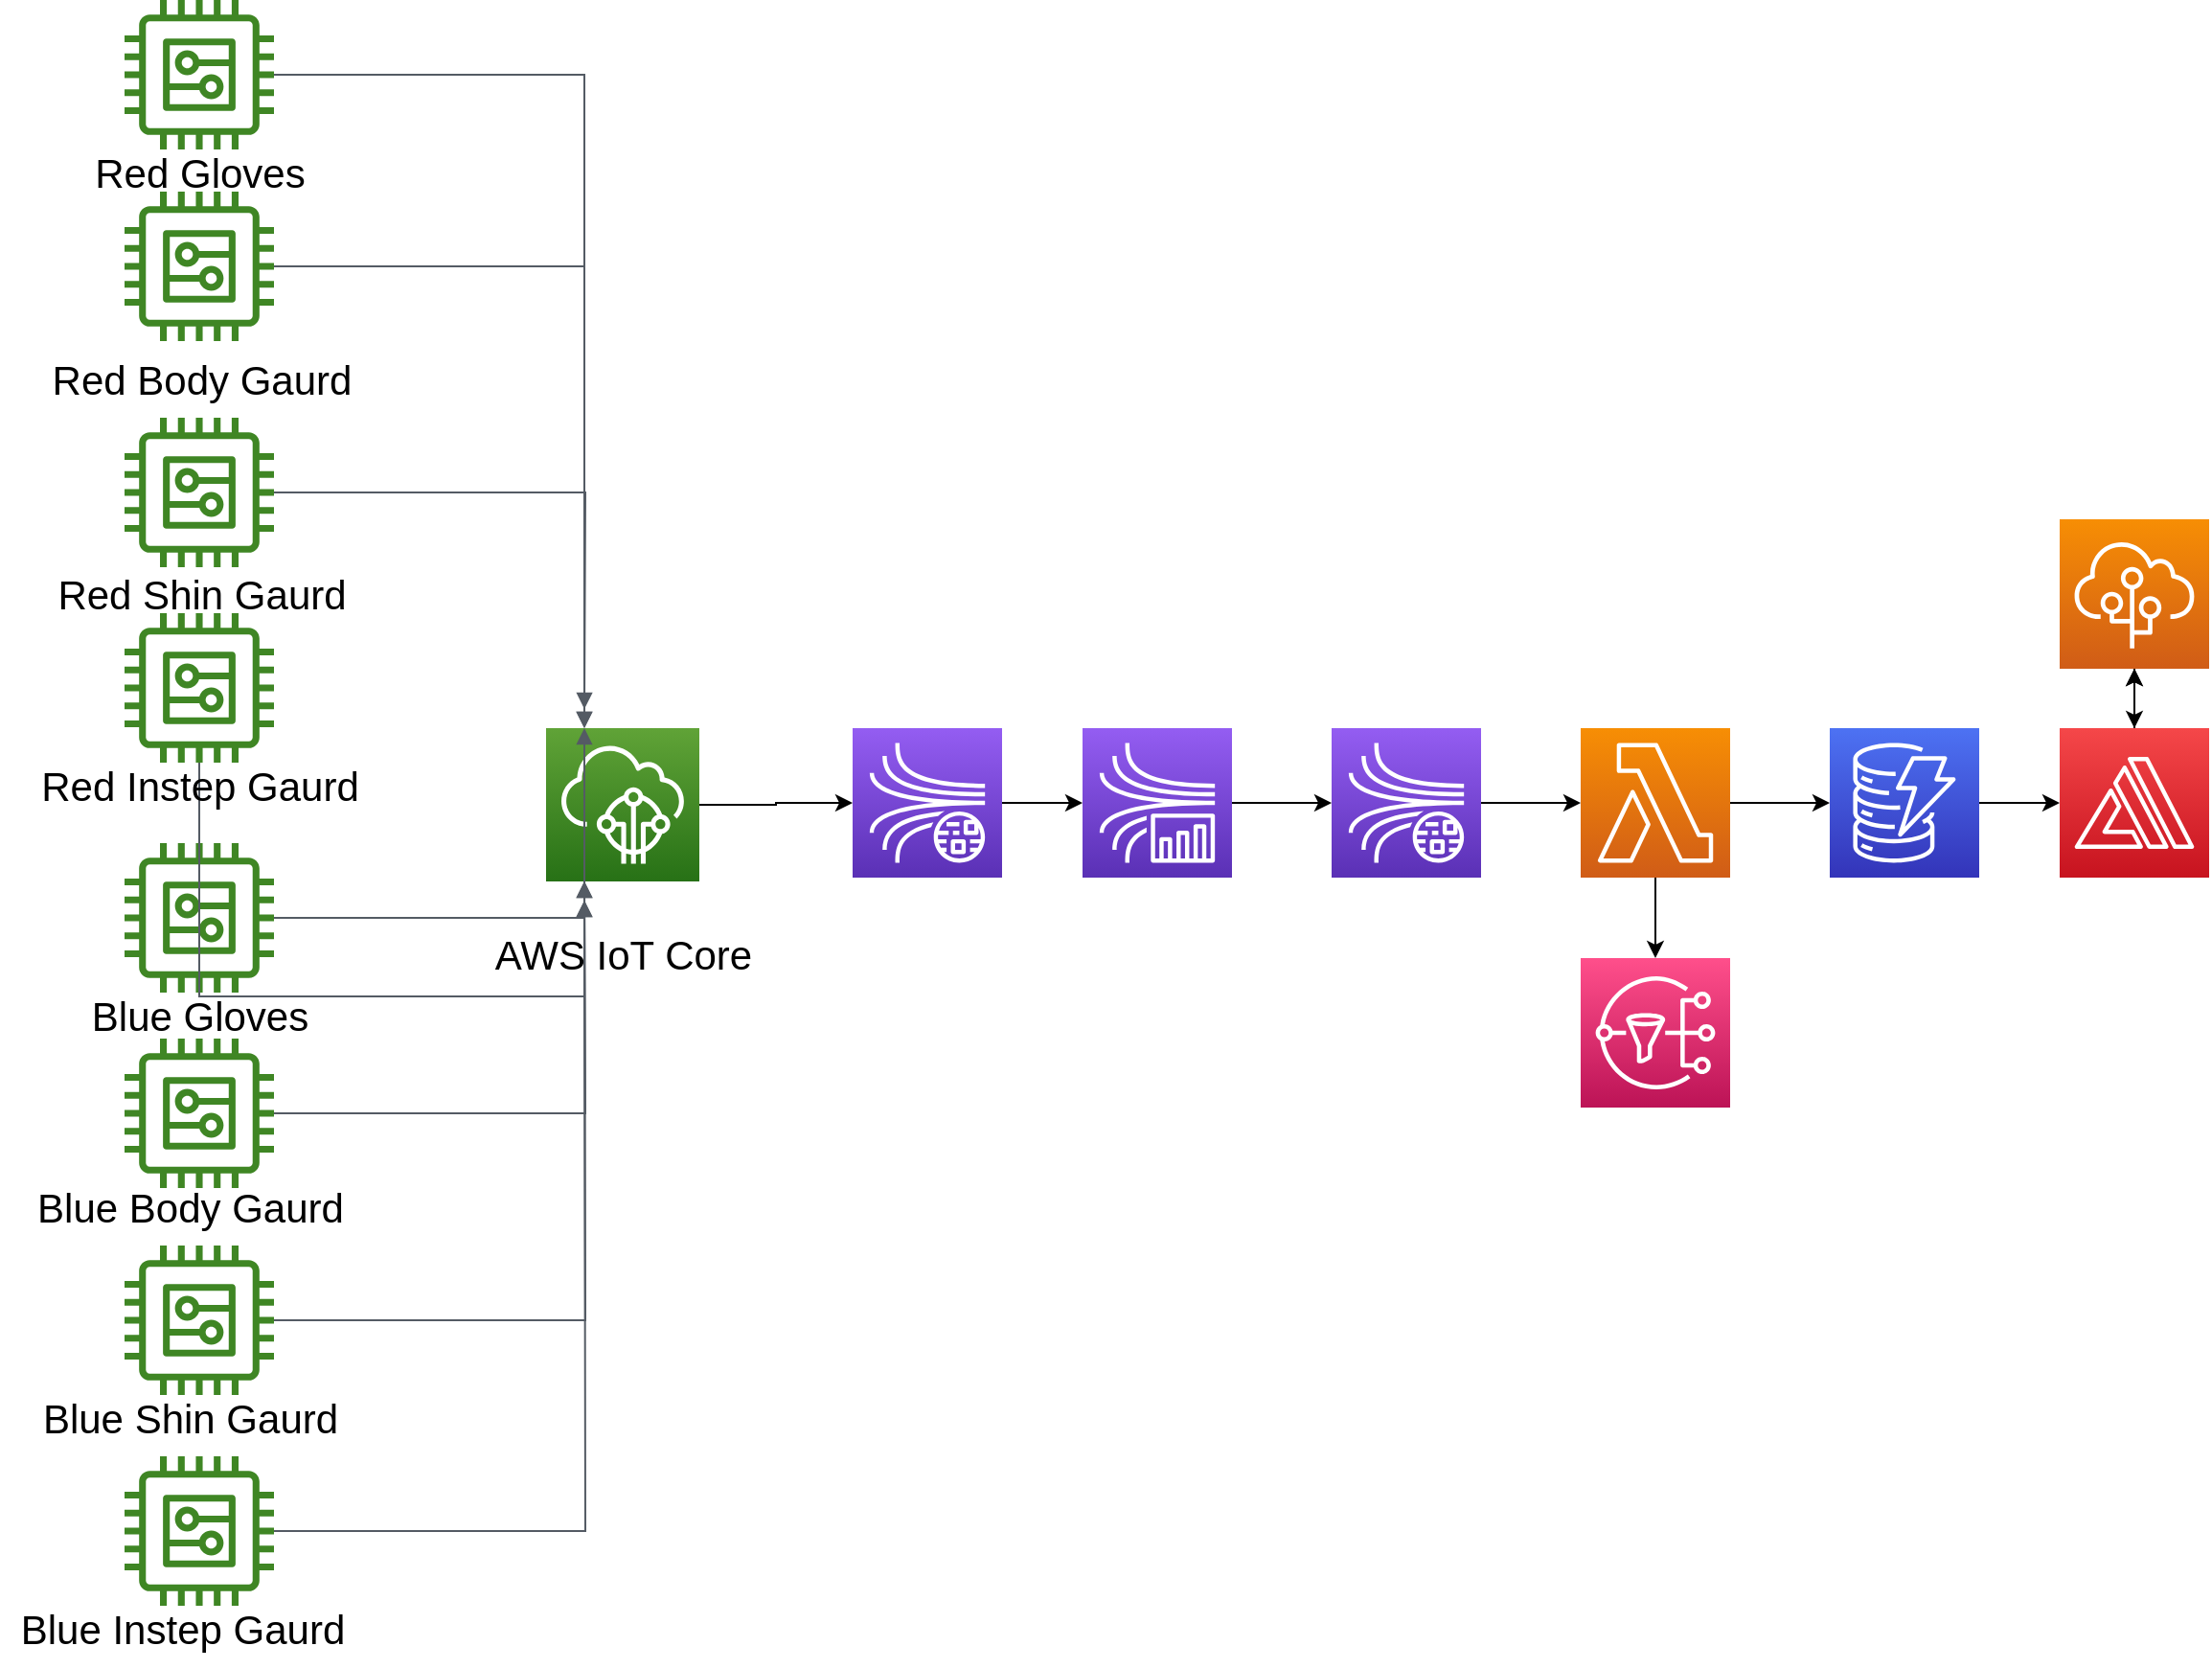 <mxfile version="20.5.1" type="github">
  <diagram id="wx1IlVheqN_Yc7T7VjXb" name="Page-1">
    <mxGraphModel dx="2129" dy="877" grid="1" gridSize="10" guides="1" tooltips="1" connect="1" arrows="1" fold="1" page="1" pageScale="1" pageWidth="850" pageHeight="1100" math="0" shadow="0">
      <root>
        <mxCell id="0" />
        <mxCell id="1" parent="0" />
        <mxCell id="YSvmTBd8HqpxH0-rXXms-2" value="" style="sketch=0;outlineConnect=0;fontColor=#232F3E;gradientColor=none;fillColor=#3F8624;strokeColor=none;dashed=0;verticalLabelPosition=bottom;verticalAlign=top;align=center;html=1;fontSize=12;fontStyle=0;aspect=fixed;pointerEvents=1;shape=mxgraph.aws4.generic;" parent="1" vertex="1">
          <mxGeometry x="50" y="120" width="78" height="78" as="geometry" />
        </mxCell>
        <mxCell id="YSvmTBd8HqpxH0-rXXms-3" value="" style="sketch=0;outlineConnect=0;fontColor=#232F3E;gradientColor=none;fillColor=#3F8624;strokeColor=none;dashed=0;verticalLabelPosition=bottom;verticalAlign=top;align=center;html=1;fontSize=12;fontStyle=0;aspect=fixed;pointerEvents=1;shape=mxgraph.aws4.generic;" parent="1" vertex="1">
          <mxGeometry x="50" y="220" width="78" height="78" as="geometry" />
        </mxCell>
        <mxCell id="YSvmTBd8HqpxH0-rXXms-4" value="" style="sketch=0;outlineConnect=0;fontColor=#232F3E;gradientColor=none;fillColor=#3F8624;strokeColor=none;dashed=0;verticalLabelPosition=bottom;verticalAlign=top;align=center;html=1;fontSize=12;fontStyle=0;aspect=fixed;pointerEvents=1;shape=mxgraph.aws4.generic;" parent="1" vertex="1">
          <mxGeometry x="50" y="338" width="78" height="78" as="geometry" />
        </mxCell>
        <mxCell id="YSvmTBd8HqpxH0-rXXms-5" value="" style="sketch=0;outlineConnect=0;fontColor=#232F3E;gradientColor=none;fillColor=#3F8624;strokeColor=none;dashed=0;verticalLabelPosition=bottom;verticalAlign=top;align=center;html=1;fontSize=12;fontStyle=0;aspect=fixed;pointerEvents=1;shape=mxgraph.aws4.generic;" parent="1" vertex="1">
          <mxGeometry x="50" y="440" width="78" height="78" as="geometry" />
        </mxCell>
        <mxCell id="YSvmTBd8HqpxH0-rXXms-6" value="" style="sketch=0;outlineConnect=0;fontColor=#232F3E;gradientColor=none;fillColor=#3F8624;strokeColor=none;dashed=0;verticalLabelPosition=bottom;verticalAlign=top;align=center;html=1;fontSize=12;fontStyle=0;aspect=fixed;pointerEvents=1;shape=mxgraph.aws4.generic;" parent="1" vertex="1">
          <mxGeometry x="50" y="880" width="78" height="78" as="geometry" />
        </mxCell>
        <mxCell id="YSvmTBd8HqpxH0-rXXms-7" value="" style="sketch=0;outlineConnect=0;fontColor=#232F3E;gradientColor=none;fillColor=#3F8624;strokeColor=none;dashed=0;verticalLabelPosition=bottom;verticalAlign=top;align=center;html=1;fontSize=12;fontStyle=0;aspect=fixed;pointerEvents=1;shape=mxgraph.aws4.generic;" parent="1" vertex="1">
          <mxGeometry x="50" y="770" width="78" height="78" as="geometry" />
        </mxCell>
        <mxCell id="YSvmTBd8HqpxH0-rXXms-8" value="" style="sketch=0;outlineConnect=0;fontColor=#232F3E;gradientColor=none;fillColor=#3F8624;strokeColor=none;dashed=0;verticalLabelPosition=bottom;verticalAlign=top;align=center;html=1;fontSize=12;fontStyle=0;aspect=fixed;pointerEvents=1;shape=mxgraph.aws4.generic;" parent="1" vertex="1">
          <mxGeometry x="50" y="662" width="78" height="78" as="geometry" />
        </mxCell>
        <mxCell id="YSvmTBd8HqpxH0-rXXms-9" value="" style="sketch=0;outlineConnect=0;fontColor=#232F3E;gradientColor=none;fillColor=#3F8624;strokeColor=none;dashed=0;verticalLabelPosition=bottom;verticalAlign=top;align=center;html=1;fontSize=12;fontStyle=0;aspect=fixed;pointerEvents=1;shape=mxgraph.aws4.generic;" parent="1" vertex="1">
          <mxGeometry x="50" y="560" width="78" height="78" as="geometry" />
        </mxCell>
        <mxCell id="xPAiW-a5OEWe1TpXJnVc-40" value="" style="edgeStyle=orthogonalEdgeStyle;rounded=0;orthogonalLoop=1;jettySize=auto;html=1;fontSize=21;" edge="1" parent="1" source="YSvmTBd8HqpxH0-rXXms-10" target="xPAiW-a5OEWe1TpXJnVc-29">
          <mxGeometry relative="1" as="geometry" />
        </mxCell>
        <mxCell id="YSvmTBd8HqpxH0-rXXms-10" value="" style="sketch=0;points=[[0,0,0],[0.25,0,0],[0.5,0,0],[0.75,0,0],[1,0,0],[0,1,0],[0.25,1,0],[0.5,1,0],[0.75,1,0],[1,1,0],[0,0.25,0],[0,0.5,0],[0,0.75,0],[1,0.25,0],[1,0.5,0],[1,0.75,0]];outlineConnect=0;fontColor=#232F3E;gradientColor=#60A337;gradientDirection=north;fillColor=#277116;strokeColor=#ffffff;dashed=0;verticalLabelPosition=bottom;verticalAlign=top;align=center;html=1;fontSize=12;fontStyle=0;aspect=fixed;shape=mxgraph.aws4.resourceIcon;resIcon=mxgraph.aws4.iot_core;" parent="1" vertex="1">
          <mxGeometry x="270" y="500" width="80" height="80" as="geometry" />
        </mxCell>
        <mxCell id="YSvmTBd8HqpxH0-rXXms-17" value="" style="edgeStyle=orthogonalEdgeStyle;html=1;endArrow=block;elbow=vertical;startArrow=none;endFill=1;strokeColor=#545B64;rounded=0;entryX=0.25;entryY=0;entryDx=0;entryDy=0;entryPerimeter=0;" parent="1" source="YSvmTBd8HqpxH0-rXXms-2" target="YSvmTBd8HqpxH0-rXXms-10" edge="1">
          <mxGeometry width="100" relative="1" as="geometry">
            <mxPoint x="470" y="500" as="sourcePoint" />
            <mxPoint x="570" y="500" as="targetPoint" />
          </mxGeometry>
        </mxCell>
        <mxCell id="YSvmTBd8HqpxH0-rXXms-18" value="" style="edgeStyle=orthogonalEdgeStyle;html=1;endArrow=block;elbow=vertical;startArrow=none;endFill=1;strokeColor=#545B64;rounded=0;entryX=0.25;entryY=0;entryDx=0;entryDy=0;entryPerimeter=0;" parent="1" source="YSvmTBd8HqpxH0-rXXms-3" target="YSvmTBd8HqpxH0-rXXms-10" edge="1">
          <mxGeometry width="100" relative="1" as="geometry">
            <mxPoint x="470" y="500" as="sourcePoint" />
            <mxPoint x="570" y="500" as="targetPoint" />
          </mxGeometry>
        </mxCell>
        <mxCell id="YSvmTBd8HqpxH0-rXXms-19" value="" style="edgeStyle=orthogonalEdgeStyle;html=1;endArrow=block;elbow=vertical;startArrow=none;endFill=1;strokeColor=#545B64;rounded=0;" parent="1" source="YSvmTBd8HqpxH0-rXXms-4" edge="1">
          <mxGeometry width="100" relative="1" as="geometry">
            <mxPoint x="470" y="500" as="sourcePoint" />
            <mxPoint x="290" y="490" as="targetPoint" />
          </mxGeometry>
        </mxCell>
        <mxCell id="YSvmTBd8HqpxH0-rXXms-21" value="" style="edgeStyle=orthogonalEdgeStyle;html=1;endArrow=block;elbow=vertical;startArrow=none;endFill=1;strokeColor=#545B64;rounded=0;entryX=0.25;entryY=0;entryDx=0;entryDy=0;entryPerimeter=0;" parent="1" source="YSvmTBd8HqpxH0-rXXms-5" target="YSvmTBd8HqpxH0-rXXms-10" edge="1">
          <mxGeometry width="100" relative="1" as="geometry">
            <mxPoint x="148" y="229.0" as="sourcePoint" />
            <mxPoint x="260" y="510" as="targetPoint" />
            <Array as="points">
              <mxPoint x="89" y="640" />
              <mxPoint x="290" y="640" />
            </Array>
          </mxGeometry>
        </mxCell>
        <mxCell id="YSvmTBd8HqpxH0-rXXms-22" value="" style="edgeStyle=orthogonalEdgeStyle;html=1;endArrow=block;elbow=vertical;startArrow=none;endFill=1;strokeColor=#545B64;rounded=0;entryX=0.25;entryY=1;entryDx=0;entryDy=0;entryPerimeter=0;" parent="1" source="YSvmTBd8HqpxH0-rXXms-9" target="YSvmTBd8HqpxH0-rXXms-10" edge="1">
          <mxGeometry width="100" relative="1" as="geometry">
            <mxPoint x="158" y="239.0" as="sourcePoint" />
            <mxPoint x="270" y="520" as="targetPoint" />
          </mxGeometry>
        </mxCell>
        <mxCell id="YSvmTBd8HqpxH0-rXXms-24" value="" style="edgeStyle=orthogonalEdgeStyle;html=1;endArrow=block;elbow=vertical;startArrow=none;endFill=1;strokeColor=#545B64;rounded=0;" parent="1" source="YSvmTBd8HqpxH0-rXXms-8" edge="1">
          <mxGeometry width="100" relative="1" as="geometry">
            <mxPoint x="178" y="259.0" as="sourcePoint" />
            <mxPoint x="290" y="580" as="targetPoint" />
          </mxGeometry>
        </mxCell>
        <mxCell id="YSvmTBd8HqpxH0-rXXms-25" value="" style="edgeStyle=orthogonalEdgeStyle;html=1;endArrow=block;elbow=vertical;startArrow=none;endFill=1;strokeColor=#545B64;rounded=0;" parent="1" source="YSvmTBd8HqpxH0-rXXms-7" edge="1">
          <mxGeometry width="100" relative="1" as="geometry">
            <mxPoint x="188" y="269.0" as="sourcePoint" />
            <mxPoint x="290" y="590" as="targetPoint" />
          </mxGeometry>
        </mxCell>
        <mxCell id="YSvmTBd8HqpxH0-rXXms-26" value="" style="edgeStyle=orthogonalEdgeStyle;html=1;endArrow=block;elbow=vertical;startArrow=none;endFill=1;strokeColor=#545B64;rounded=0;" parent="1" source="YSvmTBd8HqpxH0-rXXms-6" edge="1">
          <mxGeometry width="100" relative="1" as="geometry">
            <mxPoint x="198" y="279.0" as="sourcePoint" />
            <mxPoint x="290" y="590" as="targetPoint" />
          </mxGeometry>
        </mxCell>
        <mxCell id="YSvmTBd8HqpxH0-rXXms-27" value="Red Gloves" style="text;html=1;align=center;verticalAlign=middle;resizable=0;points=[];autosize=1;strokeColor=none;fillColor=none;fontSize=21;" parent="1" vertex="1">
          <mxGeometry x="24" y="190" width="130" height="40" as="geometry" />
        </mxCell>
        <mxCell id="YSvmTBd8HqpxH0-rXXms-29" value="Red Body Gaurd" style="text;html=1;align=center;verticalAlign=middle;resizable=0;points=[];autosize=1;strokeColor=none;fillColor=none;fontSize=21;" parent="1" vertex="1">
          <mxGeometry y="298" width="180" height="40" as="geometry" />
        </mxCell>
        <mxCell id="YSvmTBd8HqpxH0-rXXms-30" value="Red Shin Gaurd" style="text;html=1;align=center;verticalAlign=middle;resizable=0;points=[];autosize=1;strokeColor=none;fillColor=none;fontSize=21;" parent="1" vertex="1">
          <mxGeometry x="5" y="410" width="170" height="40" as="geometry" />
        </mxCell>
        <mxCell id="YSvmTBd8HqpxH0-rXXms-31" value="Red Instep Gaurd" style="text;html=1;align=center;verticalAlign=middle;resizable=0;points=[];autosize=1;strokeColor=none;fillColor=none;fontSize=21;" parent="1" vertex="1">
          <mxGeometry x="-6" y="510" width="190" height="40" as="geometry" />
        </mxCell>
        <mxCell id="YSvmTBd8HqpxH0-rXXms-32" value="Blue Gloves" style="text;html=1;align=center;verticalAlign=middle;resizable=0;points=[];autosize=1;strokeColor=none;fillColor=none;fontSize=21;" parent="1" vertex="1">
          <mxGeometry x="19" y="630" width="140" height="40" as="geometry" />
        </mxCell>
        <mxCell id="YSvmTBd8HqpxH0-rXXms-33" value="Blue Body Gaurd" style="text;html=1;align=center;verticalAlign=middle;resizable=0;points=[];autosize=1;strokeColor=none;fillColor=none;fontSize=21;" parent="1" vertex="1">
          <mxGeometry x="-6" y="730" width="180" height="40" as="geometry" />
        </mxCell>
        <mxCell id="YSvmTBd8HqpxH0-rXXms-34" value="Blue Shin Gaurd" style="text;html=1;align=center;verticalAlign=middle;resizable=0;points=[];autosize=1;strokeColor=none;fillColor=none;fontSize=21;" parent="1" vertex="1">
          <mxGeometry x="-6" y="840" width="180" height="40" as="geometry" />
        </mxCell>
        <mxCell id="YSvmTBd8HqpxH0-rXXms-35" value="Blue Instep Gaurd" style="text;html=1;align=center;verticalAlign=middle;resizable=0;points=[];autosize=1;strokeColor=none;fillColor=none;fontSize=21;" parent="1" vertex="1">
          <mxGeometry x="-15" y="950" width="190" height="40" as="geometry" />
        </mxCell>
        <mxCell id="YSvmTBd8HqpxH0-rXXms-36" value="AWS IoT Core" style="text;html=1;align=center;verticalAlign=middle;resizable=0;points=[];autosize=1;strokeColor=none;fillColor=none;fontSize=21;" parent="1" vertex="1">
          <mxGeometry x="230" y="598" width="160" height="40" as="geometry" />
        </mxCell>
        <mxCell id="xPAiW-a5OEWe1TpXJnVc-42" value="" style="edgeStyle=orthogonalEdgeStyle;rounded=0;orthogonalLoop=1;jettySize=auto;html=1;fontSize=21;" edge="1" parent="1" source="xPAiW-a5OEWe1TpXJnVc-28" target="xPAiW-a5OEWe1TpXJnVc-31">
          <mxGeometry relative="1" as="geometry" />
        </mxCell>
        <mxCell id="xPAiW-a5OEWe1TpXJnVc-28" value="" style="sketch=0;points=[[0,0,0],[0.25,0,0],[0.5,0,0],[0.75,0,0],[1,0,0],[0,1,0],[0.25,1,0],[0.5,1,0],[0.75,1,0],[1,1,0],[0,0.25,0],[0,0.5,0],[0,0.75,0],[1,0.25,0],[1,0.5,0],[1,0.75,0]];outlineConnect=0;fontColor=#232F3E;gradientColor=#945DF2;gradientDirection=north;fillColor=#5A30B5;strokeColor=#ffffff;dashed=0;verticalLabelPosition=bottom;verticalAlign=top;align=center;html=1;fontSize=12;fontStyle=0;aspect=fixed;shape=mxgraph.aws4.resourceIcon;resIcon=mxgraph.aws4.kinesis_data_analytics;" vertex="1" parent="1">
          <mxGeometry x="550" y="500" width="78" height="78" as="geometry" />
        </mxCell>
        <mxCell id="xPAiW-a5OEWe1TpXJnVc-41" value="" style="edgeStyle=orthogonalEdgeStyle;rounded=0;orthogonalLoop=1;jettySize=auto;html=1;fontSize=21;" edge="1" parent="1" source="xPAiW-a5OEWe1TpXJnVc-29" target="xPAiW-a5OEWe1TpXJnVc-28">
          <mxGeometry relative="1" as="geometry" />
        </mxCell>
        <mxCell id="xPAiW-a5OEWe1TpXJnVc-29" value="" style="sketch=0;points=[[0,0,0],[0.25,0,0],[0.5,0,0],[0.75,0,0],[1,0,0],[0,1,0],[0.25,1,0],[0.5,1,0],[0.75,1,0],[1,1,0],[0,0.25,0],[0,0.5,0],[0,0.75,0],[1,0.25,0],[1,0.5,0],[1,0.75,0]];outlineConnect=0;fontColor=#232F3E;gradientColor=#945DF2;gradientDirection=north;fillColor=#5A30B5;strokeColor=#ffffff;dashed=0;verticalLabelPosition=bottom;verticalAlign=top;align=center;html=1;fontSize=12;fontStyle=0;aspect=fixed;shape=mxgraph.aws4.resourceIcon;resIcon=mxgraph.aws4.kinesis_data_streams;" vertex="1" parent="1">
          <mxGeometry x="430" y="500" width="78" height="78" as="geometry" />
        </mxCell>
        <mxCell id="xPAiW-a5OEWe1TpXJnVc-43" value="" style="edgeStyle=orthogonalEdgeStyle;rounded=0;orthogonalLoop=1;jettySize=auto;html=1;fontSize=21;" edge="1" parent="1" source="xPAiW-a5OEWe1TpXJnVc-31" target="xPAiW-a5OEWe1TpXJnVc-35">
          <mxGeometry relative="1" as="geometry" />
        </mxCell>
        <mxCell id="xPAiW-a5OEWe1TpXJnVc-31" value="" style="sketch=0;points=[[0,0,0],[0.25,0,0],[0.5,0,0],[0.75,0,0],[1,0,0],[0,1,0],[0.25,1,0],[0.5,1,0],[0.75,1,0],[1,1,0],[0,0.25,0],[0,0.5,0],[0,0.75,0],[1,0.25,0],[1,0.5,0],[1,0.75,0]];outlineConnect=0;fontColor=#232F3E;gradientColor=#945DF2;gradientDirection=north;fillColor=#5A30B5;strokeColor=#ffffff;dashed=0;verticalLabelPosition=bottom;verticalAlign=top;align=center;html=1;fontSize=12;fontStyle=0;aspect=fixed;shape=mxgraph.aws4.resourceIcon;resIcon=mxgraph.aws4.kinesis_data_streams;" vertex="1" parent="1">
          <mxGeometry x="680" y="500" width="78" height="78" as="geometry" />
        </mxCell>
        <mxCell id="xPAiW-a5OEWe1TpXJnVc-44" value="" style="edgeStyle=orthogonalEdgeStyle;rounded=0;orthogonalLoop=1;jettySize=auto;html=1;fontSize=21;" edge="1" parent="1" source="xPAiW-a5OEWe1TpXJnVc-35" target="xPAiW-a5OEWe1TpXJnVc-38">
          <mxGeometry relative="1" as="geometry" />
        </mxCell>
        <mxCell id="xPAiW-a5OEWe1TpXJnVc-45" value="" style="edgeStyle=orthogonalEdgeStyle;rounded=0;orthogonalLoop=1;jettySize=auto;html=1;fontSize=21;" edge="1" parent="1" source="xPAiW-a5OEWe1TpXJnVc-35" target="xPAiW-a5OEWe1TpXJnVc-36">
          <mxGeometry relative="1" as="geometry" />
        </mxCell>
        <mxCell id="xPAiW-a5OEWe1TpXJnVc-35" value="" style="sketch=0;points=[[0,0,0],[0.25,0,0],[0.5,0,0],[0.75,0,0],[1,0,0],[0,1,0],[0.25,1,0],[0.5,1,0],[0.75,1,0],[1,1,0],[0,0.25,0],[0,0.5,0],[0,0.75,0],[1,0.25,0],[1,0.5,0],[1,0.75,0]];outlineConnect=0;fontColor=#232F3E;gradientColor=#F78E04;gradientDirection=north;fillColor=#D05C17;strokeColor=#ffffff;dashed=0;verticalLabelPosition=bottom;verticalAlign=top;align=center;html=1;fontSize=12;fontStyle=0;aspect=fixed;shape=mxgraph.aws4.resourceIcon;resIcon=mxgraph.aws4.lambda;" vertex="1" parent="1">
          <mxGeometry x="810" y="500" width="78" height="78" as="geometry" />
        </mxCell>
        <mxCell id="xPAiW-a5OEWe1TpXJnVc-46" value="" style="edgeStyle=orthogonalEdgeStyle;rounded=0;orthogonalLoop=1;jettySize=auto;html=1;fontSize=21;" edge="1" parent="1" source="xPAiW-a5OEWe1TpXJnVc-36" target="xPAiW-a5OEWe1TpXJnVc-37">
          <mxGeometry relative="1" as="geometry" />
        </mxCell>
        <mxCell id="xPAiW-a5OEWe1TpXJnVc-36" value="" style="sketch=0;points=[[0,0,0],[0.25,0,0],[0.5,0,0],[0.75,0,0],[1,0,0],[0,1,0],[0.25,1,0],[0.5,1,0],[0.75,1,0],[1,1,0],[0,0.25,0],[0,0.5,0],[0,0.75,0],[1,0.25,0],[1,0.5,0],[1,0.75,0]];outlineConnect=0;fontColor=#232F3E;gradientColor=#4D72F3;gradientDirection=north;fillColor=#3334B9;strokeColor=#ffffff;dashed=0;verticalLabelPosition=bottom;verticalAlign=top;align=center;html=1;fontSize=12;fontStyle=0;aspect=fixed;shape=mxgraph.aws4.resourceIcon;resIcon=mxgraph.aws4.dynamodb;" vertex="1" parent="1">
          <mxGeometry x="940" y="500" width="78" height="78" as="geometry" />
        </mxCell>
        <mxCell id="xPAiW-a5OEWe1TpXJnVc-47" value="" style="edgeStyle=orthogonalEdgeStyle;rounded=0;orthogonalLoop=1;jettySize=auto;html=1;fontSize=21;" edge="1" parent="1" source="xPAiW-a5OEWe1TpXJnVc-37" target="xPAiW-a5OEWe1TpXJnVc-39">
          <mxGeometry relative="1" as="geometry" />
        </mxCell>
        <mxCell id="xPAiW-a5OEWe1TpXJnVc-49" value="" style="edgeStyle=orthogonalEdgeStyle;rounded=0;orthogonalLoop=1;jettySize=auto;html=1;fontSize=21;" edge="1" parent="1" source="xPAiW-a5OEWe1TpXJnVc-37" target="xPAiW-a5OEWe1TpXJnVc-39">
          <mxGeometry relative="1" as="geometry" />
        </mxCell>
        <mxCell id="xPAiW-a5OEWe1TpXJnVc-37" value="" style="sketch=0;points=[[0,0,0],[0.25,0,0],[0.5,0,0],[0.75,0,0],[1,0,0],[0,1,0],[0.25,1,0],[0.5,1,0],[0.75,1,0],[1,1,0],[0,0.25,0],[0,0.5,0],[0,0.75,0],[1,0.25,0],[1,0.5,0],[1,0.75,0]];outlineConnect=0;fontColor=#232F3E;gradientColor=#F54749;gradientDirection=north;fillColor=#C7131F;strokeColor=#ffffff;dashed=0;verticalLabelPosition=bottom;verticalAlign=top;align=center;html=1;fontSize=12;fontStyle=0;aspect=fixed;shape=mxgraph.aws4.resourceIcon;resIcon=mxgraph.aws4.amplify;" vertex="1" parent="1">
          <mxGeometry x="1060" y="500" width="78" height="78" as="geometry" />
        </mxCell>
        <mxCell id="xPAiW-a5OEWe1TpXJnVc-38" value="" style="sketch=0;points=[[0,0,0],[0.25,0,0],[0.5,0,0],[0.75,0,0],[1,0,0],[0,1,0],[0.25,1,0],[0.5,1,0],[0.75,1,0],[1,1,0],[0,0.25,0],[0,0.5,0],[0,0.75,0],[1,0.25,0],[1,0.5,0],[1,0.75,0]];outlineConnect=0;fontColor=#232F3E;gradientColor=#FF4F8B;gradientDirection=north;fillColor=#BC1356;strokeColor=#ffffff;dashed=0;verticalLabelPosition=bottom;verticalAlign=top;align=center;html=1;fontSize=12;fontStyle=0;aspect=fixed;shape=mxgraph.aws4.resourceIcon;resIcon=mxgraph.aws4.sns;" vertex="1" parent="1">
          <mxGeometry x="810" y="620" width="78" height="78" as="geometry" />
        </mxCell>
        <mxCell id="xPAiW-a5OEWe1TpXJnVc-48" value="" style="edgeStyle=orthogonalEdgeStyle;rounded=0;orthogonalLoop=1;jettySize=auto;html=1;fontSize=21;" edge="1" parent="1" source="xPAiW-a5OEWe1TpXJnVc-39" target="xPAiW-a5OEWe1TpXJnVc-37">
          <mxGeometry relative="1" as="geometry" />
        </mxCell>
        <mxCell id="xPAiW-a5OEWe1TpXJnVc-39" value="" style="sketch=0;points=[[0,0,0],[0.25,0,0],[0.5,0,0],[0.75,0,0],[1,0,0],[0,1,0],[0.25,1,0],[0.5,1,0],[0.75,1,0],[1,1,0],[0,0.25,0],[0,0.5,0],[0,0.75,0],[1,0.25,0],[1,0.5,0],[1,0.75,0]];outlineConnect=0;fontColor=#232F3E;gradientColor=#F78E04;gradientDirection=north;fillColor=#D05C17;strokeColor=#ffffff;dashed=0;verticalLabelPosition=bottom;verticalAlign=top;align=center;html=1;fontSize=12;fontStyle=0;aspect=fixed;shape=mxgraph.aws4.resourceIcon;resIcon=mxgraph.aws4.elastic_beanstalk;" vertex="1" parent="1">
          <mxGeometry x="1060" y="391" width="78" height="78" as="geometry" />
        </mxCell>
      </root>
    </mxGraphModel>
  </diagram>
</mxfile>
